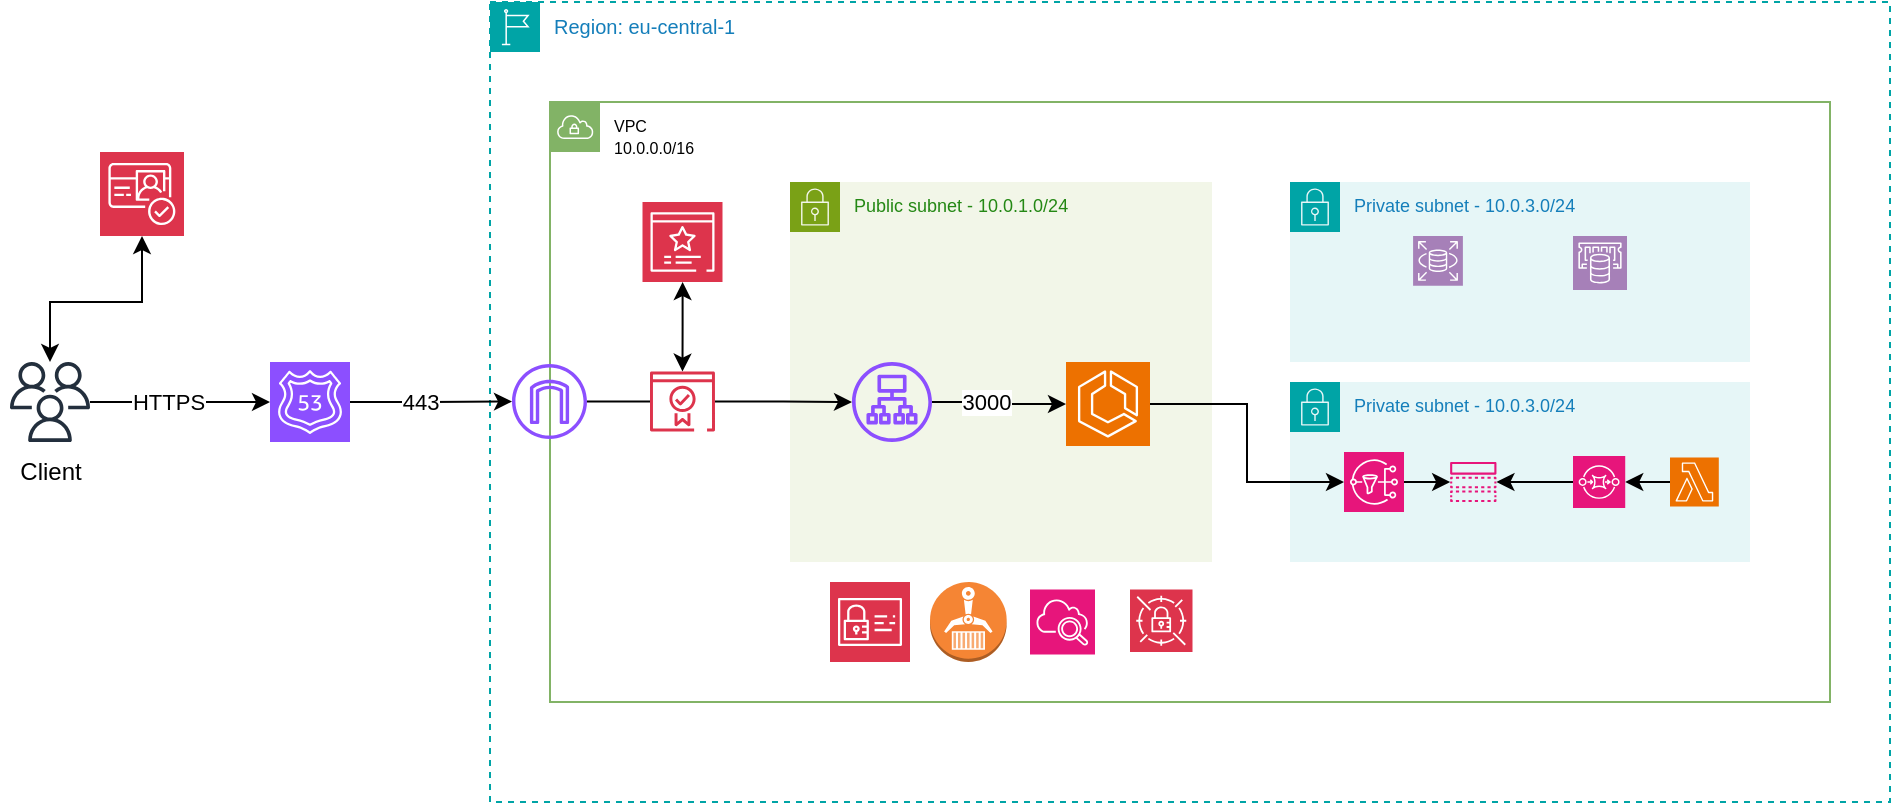 <mxfile version="27.1.6">
  <diagram name="Page-1" id="gxR2FTt5Hdwa4QH0Jlns">
    <mxGraphModel dx="364" dy="715" grid="1" gridSize="10" guides="1" tooltips="1" connect="1" arrows="1" fold="1" page="1" pageScale="1" pageWidth="827" pageHeight="1169" math="0" shadow="0">
      <root>
        <mxCell id="0" />
        <mxCell id="1" parent="0" />
        <mxCell id="491mZs6GS_H7Q8-jerja-6" value="&lt;font style=&quot;font-size: 8px;&quot;&gt;VPC&lt;/font&gt;&lt;div&gt;&lt;font style=&quot;font-size: 8px;&quot;&gt;10.0.0.0/16&lt;/font&gt;&lt;/div&gt;" style="sketch=0;outlineConnect=0;html=1;whiteSpace=wrap;fontSize=9;fontStyle=0;shape=mxgraph.aws4.group;grIcon=mxgraph.aws4.group_vpc;strokeColor=#82b366;fillColor=none;verticalAlign=top;align=left;spacingLeft=30;dashed=0;" parent="1" vertex="1">
          <mxGeometry x="400" y="90" width="640" height="300" as="geometry" />
        </mxCell>
        <mxCell id="491mZs6GS_H7Q8-jerja-5" value="Region: eu-central-1" style="points=[[0,0],[0.25,0],[0.5,0],[0.75,0],[1,0],[1,0.25],[1,0.5],[1,0.75],[1,1],[0.75,1],[0.5,1],[0.25,1],[0,1],[0,0.75],[0,0.5],[0,0.25]];outlineConnect=0;gradientColor=none;html=1;whiteSpace=wrap;fontSize=10;fontStyle=0;container=1;pointerEvents=0;collapsible=0;recursiveResize=0;shape=mxgraph.aws4.group;grIcon=mxgraph.aws4.group_region;strokeColor=#00A4A6;fillColor=none;verticalAlign=top;align=left;spacingLeft=30;fontColor=#147EBA;dashed=1;" parent="1" vertex="1">
          <mxGeometry x="370" y="40" width="700" height="400" as="geometry" />
        </mxCell>
        <mxCell id="f_mdxcud1vT5GyGsRlhA-8" style="edgeStyle=orthogonalEdgeStyle;rounded=0;orthogonalLoop=1;jettySize=auto;html=1;endArrow=none;startFill=0;" edge="1" parent="491mZs6GS_H7Q8-jerja-5" source="491mZs6GS_H7Q8-jerja-7" target="f_mdxcud1vT5GyGsRlhA-7">
          <mxGeometry relative="1" as="geometry" />
        </mxCell>
        <mxCell id="491mZs6GS_H7Q8-jerja-7" value="" style="sketch=0;outlineConnect=0;fontColor=#232F3E;gradientColor=none;fillColor=#8C4FFF;strokeColor=none;dashed=0;verticalLabelPosition=bottom;verticalAlign=top;align=center;html=1;fontSize=12;fontStyle=0;aspect=fixed;pointerEvents=1;shape=mxgraph.aws4.internet_gateway;" parent="491mZs6GS_H7Q8-jerja-5" vertex="1">
          <mxGeometry x="11" y="181" width="37.5" height="37.5" as="geometry" />
        </mxCell>
        <mxCell id="491mZs6GS_H7Q8-jerja-66" value="" style="outlineConnect=0;dashed=0;verticalLabelPosition=bottom;verticalAlign=top;align=center;html=1;shape=mxgraph.aws3.ecr;fillColor=#F58534;gradientColor=none;" parent="491mZs6GS_H7Q8-jerja-5" vertex="1">
          <mxGeometry x="220.0" y="290" width="38.33" height="40" as="geometry" />
        </mxCell>
        <mxCell id="f_mdxcud1vT5GyGsRlhA-7" value="" style="sketch=0;outlineConnect=0;fontColor=#232F3E;gradientColor=none;fillColor=#DD344C;strokeColor=none;dashed=0;verticalLabelPosition=bottom;verticalAlign=top;align=center;html=1;fontSize=12;fontStyle=0;aspect=fixed;pointerEvents=1;shape=mxgraph.aws4.certificate_manager_2;" vertex="1" parent="491mZs6GS_H7Q8-jerja-5">
          <mxGeometry x="80" y="184.75" width="32.5" height="30" as="geometry" />
        </mxCell>
        <mxCell id="f_mdxcud1vT5GyGsRlhA-6" value="" style="sketch=0;points=[[0,0,0],[0.25,0,0],[0.5,0,0],[0.75,0,0],[1,0,0],[0,1,0],[0.25,1,0],[0.5,1,0],[0.75,1,0],[1,1,0],[0,0.25,0],[0,0.5,0],[0,0.75,0],[1,0.25,0],[1,0.5,0],[1,0.75,0]];outlineConnect=0;fontColor=#232F3E;fillColor=#DD344C;strokeColor=#ffffff;dashed=0;verticalLabelPosition=bottom;verticalAlign=top;align=center;html=1;fontSize=12;fontStyle=0;aspect=fixed;shape=mxgraph.aws4.resourceIcon;resIcon=mxgraph.aws4.certificate_manager_3;" vertex="1" parent="491mZs6GS_H7Q8-jerja-5">
          <mxGeometry x="76.25" y="100" width="40" height="40" as="geometry" />
        </mxCell>
        <mxCell id="f_mdxcud1vT5GyGsRlhA-10" style="edgeStyle=orthogonalEdgeStyle;rounded=0;orthogonalLoop=1;jettySize=auto;html=1;startArrow=classic;startFill=1;" edge="1" parent="491mZs6GS_H7Q8-jerja-5" source="f_mdxcud1vT5GyGsRlhA-6" target="f_mdxcud1vT5GyGsRlhA-7">
          <mxGeometry relative="1" as="geometry" />
        </mxCell>
        <mxCell id="491mZs6GS_H7Q8-jerja-67" value="" style="sketch=0;points=[[0,0,0],[0.25,0,0],[0.5,0,0],[0.75,0,0],[1,0,0],[0,1,0],[0.25,1,0],[0.5,1,0],[0.75,1,0],[1,1,0],[0,0.25,0],[0,0.5,0],[0,0.75,0],[1,0.25,0],[1,0.5,0],[1,0.75,0]];points=[[0,0,0],[0.25,0,0],[0.5,0,0],[0.75,0,0],[1,0,0],[0,1,0],[0.25,1,0],[0.5,1,0],[0.75,1,0],[1,1,0],[0,0.25,0],[0,0.5,0],[0,0.75,0],[1,0.25,0],[1,0.5,0],[1,0.75,0]];outlineConnect=0;fontColor=#232F3E;fillColor=#E7157B;strokeColor=#ffffff;dashed=0;verticalLabelPosition=bottom;verticalAlign=top;align=center;html=1;fontSize=12;fontStyle=0;aspect=fixed;shape=mxgraph.aws4.resourceIcon;resIcon=mxgraph.aws4.cloudwatch_2;" parent="491mZs6GS_H7Q8-jerja-5" vertex="1">
          <mxGeometry x="270.0" y="293.75" width="32.5" height="32.5" as="geometry" />
        </mxCell>
        <mxCell id="491mZs6GS_H7Q8-jerja-68" value="" style="sketch=0;points=[[0,0,0],[0.25,0,0],[0.5,0,0],[0.75,0,0],[1,0,0],[0,1,0],[0.25,1,0],[0.5,1,0],[0.75,1,0],[1,1,0],[0,0.25,0],[0,0.5,0],[0,0.75,0],[1,0.25,0],[1,0.5,0],[1,0.75,0]];outlineConnect=0;fontColor=#232F3E;fillColor=#DD344C;strokeColor=#ffffff;dashed=0;verticalLabelPosition=bottom;verticalAlign=top;align=center;html=1;fontSize=12;fontStyle=0;aspect=fixed;shape=mxgraph.aws4.resourceIcon;resIcon=mxgraph.aws4.secrets_manager;" parent="491mZs6GS_H7Q8-jerja-5" vertex="1">
          <mxGeometry x="320.0" y="293.75" width="31.25" height="31.25" as="geometry" />
        </mxCell>
        <mxCell id="f_mdxcud1vT5GyGsRlhA-23" value="Private subnet - 10.0.3.0/24" style="points=[[0,0],[0.25,0],[0.5,0],[0.75,0],[1,0],[1,0.25],[1,0.5],[1,0.75],[1,1],[0.75,1],[0.5,1],[0.25,1],[0,1],[0,0.75],[0,0.5],[0,0.25]];outlineConnect=0;gradientColor=none;html=1;whiteSpace=wrap;fontSize=9;fontStyle=0;container=1;pointerEvents=0;collapsible=0;recursiveResize=0;shape=mxgraph.aws4.group;grIcon=mxgraph.aws4.group_security_group;grStroke=0;strokeColor=#00A4A6;fillColor=#E6F6F7;verticalAlign=top;align=left;spacingLeft=30;fontColor=#147EBA;dashed=0;" vertex="1" parent="491mZs6GS_H7Q8-jerja-5">
          <mxGeometry x="400" y="190" width="230" height="90" as="geometry" />
        </mxCell>
        <mxCell id="f_mdxcud1vT5GyGsRlhA-26" value="" style="sketch=0;points=[[0,0,0],[0.25,0,0],[0.5,0,0],[0.75,0,0],[1,0,0],[0,1,0],[0.25,1,0],[0.5,1,0],[0.75,1,0],[1,1,0],[0,0.25,0],[0,0.5,0],[0,0.75,0],[1,0.25,0],[1,0.5,0],[1,0.75,0]];outlineConnect=0;fontColor=#232F3E;fillColor=#E7157B;strokeColor=#ffffff;dashed=0;verticalLabelPosition=bottom;verticalAlign=top;align=center;html=1;fontSize=12;fontStyle=0;aspect=fixed;shape=mxgraph.aws4.resourceIcon;resIcon=mxgraph.aws4.sns;" vertex="1" parent="f_mdxcud1vT5GyGsRlhA-23">
          <mxGeometry x="27" y="35" width="30" height="30" as="geometry" />
        </mxCell>
        <mxCell id="7bjNdaqAAWJVMaRxxmvR-1" value="" style="sketch=0;points=[[0,0,0],[0.25,0,0],[0.5,0,0],[0.75,0,0],[1,0,0],[0,1,0],[0.25,1,0],[0.5,1,0],[0.75,1,0],[1,1,0],[0,0.25,0],[0,0.5,0],[0,0.75,0],[1,0.25,0],[1,0.5,0],[1,0.75,0]];outlineConnect=0;fontColor=#232F3E;fillColor=#E7157B;strokeColor=#ffffff;dashed=0;verticalLabelPosition=bottom;verticalAlign=top;align=center;html=1;fontSize=12;fontStyle=0;aspect=fixed;shape=mxgraph.aws4.resourceIcon;resIcon=mxgraph.aws4.sqs;" parent="f_mdxcud1vT5GyGsRlhA-23" vertex="1">
          <mxGeometry x="141.5" y="36.95" width="26.11" height="26.11" as="geometry" />
        </mxCell>
        <mxCell id="491mZs6GS_H7Q8-jerja-91" value="" style="sketch=0;points=[[0,0,0],[0.25,0,0],[0.5,0,0],[0.75,0,0],[1,0,0],[0,1,0],[0.25,1,0],[0.5,1,0],[0.75,1,0],[1,1,0],[0,0.25,0],[0,0.5,0],[0,0.75,0],[1,0.25,0],[1,0.5,0],[1,0.75,0]];outlineConnect=0;fontColor=#232F3E;fillColor=#ED7100;strokeColor=#ffffff;dashed=0;verticalLabelPosition=bottom;verticalAlign=top;align=center;html=1;fontSize=12;fontStyle=0;aspect=fixed;shape=mxgraph.aws4.resourceIcon;resIcon=mxgraph.aws4.lambda;" parent="f_mdxcud1vT5GyGsRlhA-23" vertex="1">
          <mxGeometry x="190" y="37.8" width="24.4" height="24.4" as="geometry" />
        </mxCell>
        <mxCell id="f_mdxcud1vT5GyGsRlhA-32" style="edgeStyle=orthogonalEdgeStyle;rounded=0;orthogonalLoop=1;jettySize=auto;html=1;entryX=1;entryY=0.5;entryDx=0;entryDy=0;entryPerimeter=0;" edge="1" parent="f_mdxcud1vT5GyGsRlhA-23" source="491mZs6GS_H7Q8-jerja-91" target="7bjNdaqAAWJVMaRxxmvR-1">
          <mxGeometry relative="1" as="geometry" />
        </mxCell>
        <mxCell id="491mZs6GS_H7Q8-jerja-22" value="Public subnet - 10.0.1.0/24" style="points=[[0,0],[0.25,0],[0.5,0],[0.75,0],[1,0],[1,0.25],[1,0.5],[1,0.75],[1,1],[0.75,1],[0.5,1],[0.25,1],[0,1],[0,0.75],[0,0.5],[0,0.25]];outlineConnect=0;gradientColor=none;html=1;fontSize=9;fontStyle=0;container=1;pointerEvents=0;collapsible=0;recursiveResize=0;shape=mxgraph.aws4.group;grIcon=mxgraph.aws4.group_security_group;grStroke=0;strokeColor=#7AA116;fillColor=#F2F6E8;verticalAlign=top;align=left;spacingLeft=30;fontColor=#248814;dashed=0;whiteSpace=wrap;" parent="1" vertex="1">
          <mxGeometry x="520" y="130" width="211" height="190" as="geometry" />
        </mxCell>
        <mxCell id="f_mdxcud1vT5GyGsRlhA-5" value="" style="sketch=0;outlineConnect=0;fontColor=#232F3E;gradientColor=none;fillColor=#8C4FFF;strokeColor=none;dashed=0;verticalLabelPosition=bottom;verticalAlign=top;align=center;html=1;fontSize=12;fontStyle=0;aspect=fixed;pointerEvents=1;shape=mxgraph.aws4.application_load_balancer;" vertex="1" parent="491mZs6GS_H7Q8-jerja-22">
          <mxGeometry x="31" y="90" width="40" height="40" as="geometry" />
        </mxCell>
        <mxCell id="491mZs6GS_H7Q8-jerja-1" value="" style="sketch=0;outlineConnect=0;fontColor=#232F3E;gradientColor=none;fillColor=#232F3D;strokeColor=none;dashed=0;verticalLabelPosition=bottom;verticalAlign=top;align=center;html=1;fontSize=12;fontStyle=0;aspect=fixed;pointerEvents=1;shape=mxgraph.aws4.users;" parent="1" vertex="1">
          <mxGeometry x="130" y="220" width="40" height="40" as="geometry" />
        </mxCell>
        <mxCell id="491mZs6GS_H7Q8-jerja-40" style="edgeStyle=orthogonalEdgeStyle;rounded=0;orthogonalLoop=1;jettySize=auto;html=1;" parent="1" source="491mZs6GS_H7Q8-jerja-2" target="491mZs6GS_H7Q8-jerja-7" edge="1">
          <mxGeometry relative="1" as="geometry" />
        </mxCell>
        <mxCell id="f_mdxcud1vT5GyGsRlhA-16" value="443" style="edgeLabel;html=1;align=center;verticalAlign=middle;resizable=0;points=[];" vertex="1" connectable="0" parent="491mZs6GS_H7Q8-jerja-40">
          <mxGeometry x="-0.302" y="3" relative="1" as="geometry">
            <mxPoint x="6" y="3" as="offset" />
          </mxGeometry>
        </mxCell>
        <mxCell id="491mZs6GS_H7Q8-jerja-2" value="" style="points=[[0,0,0],[0.25,0,0],[0.5,0,0],[0.75,0,0],[1,0,0],[0,1,0],[0.25,1,0],[0.5,1,0],[0.75,1,0],[1,1,0],[0,0.25,0],[0,0.5,0],[0,0.75,0],[1,0.25,0],[1,0.5,0],[1,0.75,0]];outlineConnect=0;fontColor=#232F3E;fillColor=#8C4FFF;strokeColor=#ffffff;dashed=0;verticalLabelPosition=bottom;verticalAlign=top;align=center;html=1;fontSize=12;fontStyle=0;aspect=fixed;shape=mxgraph.aws4.resourceIcon;resIcon=mxgraph.aws4.route_53;shadow=0;" parent="1" vertex="1">
          <mxGeometry x="260" y="220" width="40" height="40" as="geometry" />
        </mxCell>
        <mxCell id="491mZs6GS_H7Q8-jerja-72" style="edgeStyle=orthogonalEdgeStyle;rounded=0;orthogonalLoop=1;jettySize=auto;html=1;entryX=0;entryY=0.5;entryDx=0;entryDy=0;entryPerimeter=0;" parent="1" source="491mZs6GS_H7Q8-jerja-1" target="491mZs6GS_H7Q8-jerja-2" edge="1">
          <mxGeometry relative="1" as="geometry" />
        </mxCell>
        <mxCell id="f_mdxcud1vT5GyGsRlhA-36" value="HTTPS" style="edgeLabel;html=1;align=center;verticalAlign=middle;resizable=0;points=[];" vertex="1" connectable="0" parent="491mZs6GS_H7Q8-jerja-72">
          <mxGeometry x="-0.418" y="-2" relative="1" as="geometry">
            <mxPoint x="13" y="-2" as="offset" />
          </mxGeometry>
        </mxCell>
        <mxCell id="f_mdxcud1vT5GyGsRlhA-1" value="Client" style="text;html=1;align=center;verticalAlign=middle;resizable=0;points=[];autosize=1;strokeColor=none;fillColor=none;" vertex="1" parent="1">
          <mxGeometry x="125" y="260" width="50" height="30" as="geometry" />
        </mxCell>
        <mxCell id="491mZs6GS_H7Q8-jerja-44" value="Private subnet - 10.0.3.0/24" style="points=[[0,0],[0.25,0],[0.5,0],[0.75,0],[1,0],[1,0.25],[1,0.5],[1,0.75],[1,1],[0.75,1],[0.5,1],[0.25,1],[0,1],[0,0.75],[0,0.5],[0,0.25]];outlineConnect=0;gradientColor=none;html=1;whiteSpace=wrap;fontSize=9;fontStyle=0;container=1;pointerEvents=0;collapsible=0;recursiveResize=0;shape=mxgraph.aws4.group;grIcon=mxgraph.aws4.group_security_group;grStroke=0;strokeColor=#00A4A6;fillColor=#E6F6F7;verticalAlign=top;align=left;spacingLeft=30;fontColor=#147EBA;dashed=0;" parent="1" vertex="1">
          <mxGeometry x="770" y="130" width="230" height="90" as="geometry" />
        </mxCell>
        <mxCell id="491mZs6GS_H7Q8-jerja-59" value="" style="sketch=0;points=[[0,0,0],[0.25,0,0],[0.5,0,0],[0.75,0,0],[1,0,0],[0,1,0],[0.25,1,0],[0.5,1,0],[0.75,1,0],[1,1,0],[0,0.25,0],[0,0.5,0],[0,0.75,0],[1,0.25,0],[1,0.5,0],[1,0.75,0]];outlineConnect=0;fontColor=#232F3E;fillColor=#A680B8;strokeColor=#ffffff;dashed=0;verticalLabelPosition=bottom;verticalAlign=top;align=center;html=1;fontSize=12;fontStyle=0;aspect=fixed;shape=mxgraph.aws4.resourceIcon;resIcon=mxgraph.aws4.elasticache;" parent="491mZs6GS_H7Q8-jerja-44" vertex="1">
          <mxGeometry x="141.5" y="27" width="27" height="27" as="geometry" />
        </mxCell>
        <mxCell id="f_mdxcud1vT5GyGsRlhA-9" style="edgeStyle=orthogonalEdgeStyle;rounded=0;orthogonalLoop=1;jettySize=auto;html=1;" edge="1" parent="1" source="f_mdxcud1vT5GyGsRlhA-7" target="f_mdxcud1vT5GyGsRlhA-5">
          <mxGeometry relative="1" as="geometry" />
        </mxCell>
        <mxCell id="f_mdxcud1vT5GyGsRlhA-12" value="" style="sketch=0;points=[[0,0,0],[0.25,0,0],[0.5,0,0],[0.75,0,0],[1,0,0],[0,1,0],[0.25,1,0],[0.5,1,0],[0.75,1,0],[1,1,0],[0,0.25,0],[0,0.5,0],[0,0.75,0],[1,0.25,0],[1,0.5,0],[1,0.75,0]];outlineConnect=0;fontColor=#232F3E;fillColor=#ED7100;strokeColor=#ffffff;dashed=0;verticalLabelPosition=bottom;verticalAlign=top;align=center;html=1;fontSize=12;fontStyle=0;aspect=fixed;shape=mxgraph.aws4.resourceIcon;resIcon=mxgraph.aws4.ecs;" vertex="1" parent="1">
          <mxGeometry x="658" y="220" width="42" height="42" as="geometry" />
        </mxCell>
        <mxCell id="f_mdxcud1vT5GyGsRlhA-13" style="edgeStyle=orthogonalEdgeStyle;rounded=0;orthogonalLoop=1;jettySize=auto;html=1;" edge="1" parent="1" source="f_mdxcud1vT5GyGsRlhA-5" target="f_mdxcud1vT5GyGsRlhA-12">
          <mxGeometry relative="1" as="geometry" />
        </mxCell>
        <mxCell id="f_mdxcud1vT5GyGsRlhA-14" value="&lt;span&gt;3000&lt;/span&gt;" style="edgeLabel;html=1;align=center;verticalAlign=middle;resizable=0;points=[];labelBackgroundColor=default;" vertex="1" connectable="0" parent="f_mdxcud1vT5GyGsRlhA-13">
          <mxGeometry x="-0.25" y="1" relative="1" as="geometry">
            <mxPoint x="1" y="1" as="offset" />
          </mxGeometry>
        </mxCell>
        <mxCell id="f_mdxcud1vT5GyGsRlhA-27" value="" style="sketch=0;outlineConnect=0;fontColor=#232F3E;gradientColor=none;fillColor=#E7157B;strokeColor=none;dashed=0;verticalLabelPosition=bottom;verticalAlign=top;align=center;html=1;fontSize=12;fontStyle=0;aspect=fixed;pointerEvents=1;shape=mxgraph.aws4.topic;" vertex="1" parent="1">
          <mxGeometry x="850" y="270" width="23.29" height="20" as="geometry" />
        </mxCell>
        <mxCell id="f_mdxcud1vT5GyGsRlhA-29" style="edgeStyle=orthogonalEdgeStyle;rounded=0;orthogonalLoop=1;jettySize=auto;html=1;entryX=0;entryY=0.5;entryDx=0;entryDy=0;entryPerimeter=0;" edge="1" parent="1" source="f_mdxcud1vT5GyGsRlhA-12" target="f_mdxcud1vT5GyGsRlhA-26">
          <mxGeometry relative="1" as="geometry" />
        </mxCell>
        <mxCell id="f_mdxcud1vT5GyGsRlhA-30" style="edgeStyle=orthogonalEdgeStyle;rounded=0;orthogonalLoop=1;jettySize=auto;html=1;" edge="1" parent="1" source="f_mdxcud1vT5GyGsRlhA-26" target="f_mdxcud1vT5GyGsRlhA-27">
          <mxGeometry relative="1" as="geometry" />
        </mxCell>
        <mxCell id="f_mdxcud1vT5GyGsRlhA-31" style="edgeStyle=orthogonalEdgeStyle;rounded=0;orthogonalLoop=1;jettySize=auto;html=1;" edge="1" parent="1" source="7bjNdaqAAWJVMaRxxmvR-1" target="f_mdxcud1vT5GyGsRlhA-27">
          <mxGeometry relative="1" as="geometry" />
        </mxCell>
        <mxCell id="491mZs6GS_H7Q8-jerja-53" value="" style="sketch=0;points=[[0,0,0],[0.25,0,0],[0.5,0,0],[0.75,0,0],[1,0,0],[0,1,0],[0.25,1,0],[0.5,1,0],[0.75,1,0],[1,1,0],[0,0.25,0],[0,0.5,0],[0,0.75,0],[1,0.25,0],[1,0.5,0],[1,0.75,0]];outlineConnect=0;fontColor=#232F3E;fillColor=#A680B8;strokeColor=#ffffff;dashed=0;verticalLabelPosition=bottom;verticalAlign=top;align=center;html=1;fontSize=12;fontStyle=0;aspect=fixed;shape=mxgraph.aws4.resourceIcon;resIcon=mxgraph.aws4.rds;" parent="1" vertex="1">
          <mxGeometry x="831.54" y="157" width="24.91" height="24.91" as="geometry" />
        </mxCell>
        <mxCell id="f_mdxcud1vT5GyGsRlhA-33" value="" style="sketch=0;points=[[0,0,0],[0.25,0,0],[0.5,0,0],[0.75,0,0],[1,0,0],[0,1,0],[0.25,1,0],[0.5,1,0],[0.75,1,0],[1,1,0],[0,0.25,0],[0,0.5,0],[0,0.75,0],[1,0.25,0],[1,0.5,0],[1,0.75,0]];outlineConnect=0;fontColor=#232F3E;fillColor=#DD344C;strokeColor=#ffffff;dashed=0;verticalLabelPosition=bottom;verticalAlign=top;align=center;html=1;fontSize=12;fontStyle=0;aspect=fixed;shape=mxgraph.aws4.resourceIcon;resIcon=mxgraph.aws4.cognito;" vertex="1" parent="1">
          <mxGeometry x="175" y="115" width="42" height="42" as="geometry" />
        </mxCell>
        <mxCell id="f_mdxcud1vT5GyGsRlhA-34" style="edgeStyle=orthogonalEdgeStyle;rounded=0;orthogonalLoop=1;jettySize=auto;html=1;entryX=0.5;entryY=1;entryDx=0;entryDy=0;entryPerimeter=0;startArrow=classic;startFill=1;" edge="1" parent="1" source="491mZs6GS_H7Q8-jerja-1" target="f_mdxcud1vT5GyGsRlhA-33">
          <mxGeometry relative="1" as="geometry">
            <Array as="points">
              <mxPoint x="150" y="190" />
              <mxPoint x="196" y="190" />
            </Array>
          </mxGeometry>
        </mxCell>
        <mxCell id="f_mdxcud1vT5GyGsRlhA-38" value="" style="sketch=0;points=[[0,0,0],[0.25,0,0],[0.5,0,0],[0.75,0,0],[1,0,0],[0,1,0],[0.25,1,0],[0.5,1,0],[0.75,1,0],[1,1,0],[0,0.25,0],[0,0.5,0],[0,0.75,0],[1,0.25,0],[1,0.5,0],[1,0.75,0]];outlineConnect=0;fontColor=#232F3E;fillColor=#DD344C;strokeColor=#ffffff;dashed=0;verticalLabelPosition=bottom;verticalAlign=top;align=center;html=1;fontSize=12;fontStyle=0;aspect=fixed;shape=mxgraph.aws4.resourceIcon;resIcon=mxgraph.aws4.identity_and_access_management;" vertex="1" parent="1">
          <mxGeometry x="540" y="330" width="40" height="40" as="geometry" />
        </mxCell>
      </root>
    </mxGraphModel>
  </diagram>
</mxfile>
